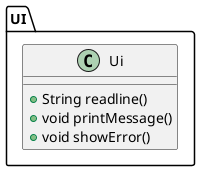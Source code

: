 @startuml


package UI {
    Class Ui {
        + String readline()
        + void printMessage()
        + void showError()
    }
}

@enduml